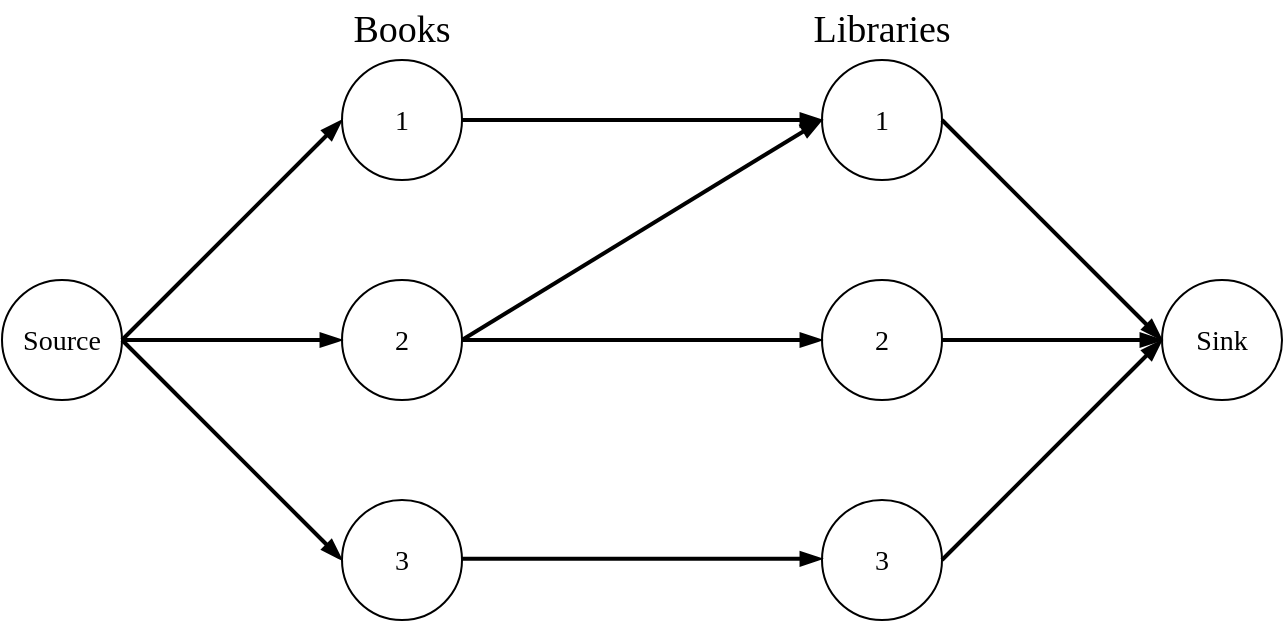 <mxfile version="21.6.8" type="device" pages="2">
  <diagram name="Page-1" id="hwzFVTMM_uJyrM2o6dDl">
    <mxGraphModel dx="954" dy="663" grid="1" gridSize="10" guides="1" tooltips="1" connect="1" arrows="1" fold="1" page="1" pageScale="1" pageWidth="827" pageHeight="1169" math="0" shadow="0">
      <root>
        <mxCell id="0" />
        <mxCell id="1" parent="0" />
        <mxCell id="5lNyU3bvKGKunm4f6TeE-1" value="" style="ellipse;whiteSpace=wrap;html=1;aspect=fixed;" parent="1" vertex="1">
          <mxGeometry x="290" y="270" width="60" height="60" as="geometry" />
        </mxCell>
        <mxCell id="5lNyU3bvKGKunm4f6TeE-2" value="" style="ellipse;whiteSpace=wrap;html=1;aspect=fixed;" parent="1" vertex="1">
          <mxGeometry x="290" y="380" width="60" height="60" as="geometry" />
        </mxCell>
        <mxCell id="5lNyU3bvKGKunm4f6TeE-3" value="" style="ellipse;whiteSpace=wrap;html=1;aspect=fixed;" parent="1" vertex="1">
          <mxGeometry x="290" y="490" width="60" height="60" as="geometry" />
        </mxCell>
        <mxCell id="5lNyU3bvKGKunm4f6TeE-4" value="" style="ellipse;whiteSpace=wrap;html=1;aspect=fixed;" parent="1" vertex="1">
          <mxGeometry x="530" y="270" width="60" height="60" as="geometry" />
        </mxCell>
        <mxCell id="5lNyU3bvKGKunm4f6TeE-5" value="" style="ellipse;whiteSpace=wrap;html=1;aspect=fixed;" parent="1" vertex="1">
          <mxGeometry x="530" y="380" width="60" height="60" as="geometry" />
        </mxCell>
        <mxCell id="5lNyU3bvKGKunm4f6TeE-6" value="" style="ellipse;whiteSpace=wrap;html=1;aspect=fixed;" parent="1" vertex="1">
          <mxGeometry x="530" y="490" width="60" height="60" as="geometry" />
        </mxCell>
        <mxCell id="5lNyU3bvKGKunm4f6TeE-7" value="" style="ellipse;whiteSpace=wrap;html=1;aspect=fixed;" parent="1" vertex="1">
          <mxGeometry x="120" y="380" width="60" height="60" as="geometry" />
        </mxCell>
        <mxCell id="5lNyU3bvKGKunm4f6TeE-8" value="" style="ellipse;whiteSpace=wrap;html=1;aspect=fixed;" parent="1" vertex="1">
          <mxGeometry x="700" y="380" width="60" height="60" as="geometry" />
        </mxCell>
        <mxCell id="5lNyU3bvKGKunm4f6TeE-9" value="" style="endArrow=blockThin;html=1;rounded=0;exitX=1;exitY=0.5;exitDx=0;exitDy=0;entryX=0;entryY=0.5;entryDx=0;entryDy=0;endFill=1;strokeWidth=2;" parent="1" source="5lNyU3bvKGKunm4f6TeE-1" target="5lNyU3bvKGKunm4f6TeE-4" edge="1">
          <mxGeometry width="50" height="50" relative="1" as="geometry">
            <mxPoint x="480" y="420" as="sourcePoint" />
            <mxPoint x="530" y="370" as="targetPoint" />
          </mxGeometry>
        </mxCell>
        <mxCell id="5lNyU3bvKGKunm4f6TeE-10" value="" style="endArrow=blockThin;html=1;rounded=0;exitX=1;exitY=0.5;exitDx=0;exitDy=0;endFill=1;strokeWidth=2;" parent="1" source="5lNyU3bvKGKunm4f6TeE-2" edge="1">
          <mxGeometry width="50" height="50" relative="1" as="geometry">
            <mxPoint x="360" y="310" as="sourcePoint" />
            <mxPoint x="530" y="410" as="targetPoint" />
          </mxGeometry>
        </mxCell>
        <mxCell id="5lNyU3bvKGKunm4f6TeE-11" value="" style="endArrow=blockThin;html=1;rounded=0;exitX=1;exitY=0.5;exitDx=0;exitDy=0;endFill=1;strokeWidth=2;" parent="1" edge="1">
          <mxGeometry width="50" height="50" relative="1" as="geometry">
            <mxPoint x="350" y="519.41" as="sourcePoint" />
            <mxPoint x="530" y="519.41" as="targetPoint" />
          </mxGeometry>
        </mxCell>
        <mxCell id="5lNyU3bvKGKunm4f6TeE-12" value="" style="endArrow=blockThin;html=1;rounded=0;exitX=1;exitY=0.5;exitDx=0;exitDy=0;entryX=0;entryY=0.5;entryDx=0;entryDy=0;endFill=1;strokeWidth=2;" parent="1" source="5lNyU3bvKGKunm4f6TeE-2" target="5lNyU3bvKGKunm4f6TeE-4" edge="1">
          <mxGeometry width="50" height="50" relative="1" as="geometry">
            <mxPoint x="480" y="420" as="sourcePoint" />
            <mxPoint x="530" y="370" as="targetPoint" />
          </mxGeometry>
        </mxCell>
        <mxCell id="5lNyU3bvKGKunm4f6TeE-13" value="" style="endArrow=none;html=1;rounded=0;exitX=0;exitY=0.5;exitDx=0;exitDy=0;entryX=1;entryY=0.5;entryDx=0;entryDy=0;startArrow=blockThin;startFill=1;strokeWidth=2;" parent="1" source="5lNyU3bvKGKunm4f6TeE-8" target="5lNyU3bvKGKunm4f6TeE-4" edge="1">
          <mxGeometry width="50" height="50" relative="1" as="geometry">
            <mxPoint x="360" y="530" as="sourcePoint" />
            <mxPoint x="540" y="310" as="targetPoint" />
          </mxGeometry>
        </mxCell>
        <mxCell id="5lNyU3bvKGKunm4f6TeE-14" value="" style="endArrow=blockThin;html=1;rounded=0;entryX=0;entryY=0.5;entryDx=0;entryDy=0;exitX=1;exitY=0.5;exitDx=0;exitDy=0;endFill=1;strokeWidth=2;" parent="1" source="5lNyU3bvKGKunm4f6TeE-5" target="5lNyU3bvKGKunm4f6TeE-8" edge="1">
          <mxGeometry width="50" height="50" relative="1" as="geometry">
            <mxPoint x="480" y="420" as="sourcePoint" />
            <mxPoint x="530" y="370" as="targetPoint" />
          </mxGeometry>
        </mxCell>
        <mxCell id="5lNyU3bvKGKunm4f6TeE-15" value="" style="endArrow=blockThin;html=1;rounded=0;entryX=0;entryY=0.5;entryDx=0;entryDy=0;exitX=1;exitY=0.5;exitDx=0;exitDy=0;endFill=1;strokeWidth=2;" parent="1" source="5lNyU3bvKGKunm4f6TeE-6" target="5lNyU3bvKGKunm4f6TeE-8" edge="1">
          <mxGeometry width="50" height="50" relative="1" as="geometry">
            <mxPoint x="480" y="420" as="sourcePoint" />
            <mxPoint x="530" y="370" as="targetPoint" />
          </mxGeometry>
        </mxCell>
        <mxCell id="5lNyU3bvKGKunm4f6TeE-16" value="" style="endArrow=blockThin;html=1;rounded=0;entryX=0;entryY=0.5;entryDx=0;entryDy=0;exitX=1;exitY=0.5;exitDx=0;exitDy=0;endFill=1;strokeWidth=2;" parent="1" source="5lNyU3bvKGKunm4f6TeE-7" target="5lNyU3bvKGKunm4f6TeE-1" edge="1">
          <mxGeometry width="50" height="50" relative="1" as="geometry">
            <mxPoint x="480" y="420" as="sourcePoint" />
            <mxPoint x="530" y="370" as="targetPoint" />
          </mxGeometry>
        </mxCell>
        <mxCell id="5lNyU3bvKGKunm4f6TeE-17" value="" style="endArrow=blockThin;html=1;rounded=0;entryX=0;entryY=0.5;entryDx=0;entryDy=0;exitX=1;exitY=0.5;exitDx=0;exitDy=0;endFill=1;strokeWidth=2;" parent="1" source="5lNyU3bvKGKunm4f6TeE-7" target="5lNyU3bvKGKunm4f6TeE-2" edge="1">
          <mxGeometry width="50" height="50" relative="1" as="geometry">
            <mxPoint x="190" y="420" as="sourcePoint" />
            <mxPoint x="300" y="310" as="targetPoint" />
          </mxGeometry>
        </mxCell>
        <mxCell id="5lNyU3bvKGKunm4f6TeE-18" value="" style="endArrow=blockThin;html=1;rounded=0;entryX=0;entryY=0.5;entryDx=0;entryDy=0;exitX=1;exitY=0.5;exitDx=0;exitDy=0;endFill=1;strokeWidth=2;" parent="1" source="5lNyU3bvKGKunm4f6TeE-7" target="5lNyU3bvKGKunm4f6TeE-3" edge="1">
          <mxGeometry width="50" height="50" relative="1" as="geometry">
            <mxPoint x="190" y="420" as="sourcePoint" />
            <mxPoint x="300" y="420" as="targetPoint" />
          </mxGeometry>
        </mxCell>
        <mxCell id="5lNyU3bvKGKunm4f6TeE-19" value="&lt;font face=&quot;Linux Libertine&quot; style=&quot;font-size: 19px;&quot;&gt;Books&lt;/font&gt;" style="text;html=1;strokeColor=none;fillColor=none;align=center;verticalAlign=middle;whiteSpace=wrap;rounded=0;" parent="1" vertex="1">
          <mxGeometry x="290" y="240" width="60" height="30" as="geometry" />
        </mxCell>
        <mxCell id="5lNyU3bvKGKunm4f6TeE-20" value="&lt;font style=&quot;font-size: 19px;&quot; face=&quot;Linux Libertine&quot;&gt;Libraries&lt;/font&gt;" style="text;html=1;strokeColor=none;fillColor=none;align=center;verticalAlign=middle;whiteSpace=wrap;rounded=0;" parent="1" vertex="1">
          <mxGeometry x="530" y="240" width="60" height="30" as="geometry" />
        </mxCell>
        <mxCell id="5lNyU3bvKGKunm4f6TeE-21" value="&lt;font style=&quot;font-size: 14px;&quot; face=&quot;Linux Libertine&quot;&gt;1&lt;/font&gt;" style="text;html=1;strokeColor=none;fillColor=none;align=center;verticalAlign=middle;whiteSpace=wrap;rounded=0;" parent="1" vertex="1">
          <mxGeometry x="290" y="286" width="60" height="30" as="geometry" />
        </mxCell>
        <mxCell id="5lNyU3bvKGKunm4f6TeE-22" value="&lt;font style=&quot;font-size: 14px;&quot; face=&quot;Linux Libertine&quot;&gt;2&lt;/font&gt;" style="text;html=1;strokeColor=none;fillColor=none;align=center;verticalAlign=middle;whiteSpace=wrap;rounded=0;" parent="1" vertex="1">
          <mxGeometry x="290" y="396" width="60" height="30" as="geometry" />
        </mxCell>
        <mxCell id="5lNyU3bvKGKunm4f6TeE-23" value="&lt;font style=&quot;font-size: 14px;&quot; face=&quot;Linux Libertine&quot;&gt;3&lt;/font&gt;" style="text;html=1;strokeColor=none;fillColor=none;align=center;verticalAlign=middle;whiteSpace=wrap;rounded=0;" parent="1" vertex="1">
          <mxGeometry x="290" y="506" width="60" height="30" as="geometry" />
        </mxCell>
        <mxCell id="5lNyU3bvKGKunm4f6TeE-24" value="&lt;font style=&quot;font-size: 14px;&quot; face=&quot;Linux Libertine&quot;&gt;1&lt;/font&gt;" style="text;html=1;strokeColor=none;fillColor=none;align=center;verticalAlign=middle;whiteSpace=wrap;rounded=0;" parent="1" vertex="1">
          <mxGeometry x="530" y="286" width="60" height="30" as="geometry" />
        </mxCell>
        <mxCell id="5lNyU3bvKGKunm4f6TeE-25" value="&lt;font style=&quot;font-size: 14px;&quot; face=&quot;Linux Libertine&quot;&gt;2&lt;/font&gt;" style="text;html=1;strokeColor=none;fillColor=none;align=center;verticalAlign=middle;whiteSpace=wrap;rounded=0;" parent="1" vertex="1">
          <mxGeometry x="530" y="396" width="60" height="30" as="geometry" />
        </mxCell>
        <mxCell id="5lNyU3bvKGKunm4f6TeE-26" value="&lt;font style=&quot;font-size: 14px;&quot; face=&quot;Linux Libertine&quot;&gt;3&lt;/font&gt;" style="text;html=1;strokeColor=none;fillColor=none;align=center;verticalAlign=middle;whiteSpace=wrap;rounded=0;" parent="1" vertex="1">
          <mxGeometry x="530" y="506" width="60" height="30" as="geometry" />
        </mxCell>
        <mxCell id="5lNyU3bvKGKunm4f6TeE-27" value="&lt;font style=&quot;font-size: 14px;&quot; face=&quot;Linux Libertine&quot;&gt;Source&lt;/font&gt;" style="text;html=1;strokeColor=none;fillColor=none;align=center;verticalAlign=middle;whiteSpace=wrap;rounded=0;" parent="1" vertex="1">
          <mxGeometry x="120" y="396" width="60" height="30" as="geometry" />
        </mxCell>
        <mxCell id="5lNyU3bvKGKunm4f6TeE-28" value="&lt;font style=&quot;font-size: 14px;&quot; face=&quot;Linux Libertine&quot;&gt;Sink&lt;/font&gt;" style="text;html=1;strokeColor=none;fillColor=none;align=center;verticalAlign=middle;whiteSpace=wrap;rounded=0;" parent="1" vertex="1">
          <mxGeometry x="700" y="396" width="60" height="30" as="geometry" />
        </mxCell>
      </root>
    </mxGraphModel>
  </diagram>
  <diagram id="dM_vHxrlu6P0rVz3yV7o" name="Page-2">
    <mxGraphModel dx="954" dy="663" grid="1" gridSize="10" guides="1" tooltips="1" connect="1" arrows="1" fold="1" page="1" pageScale="1" pageWidth="1169" pageHeight="827" background="#FAFAFA" math="0" shadow="0">
      <root>
        <mxCell id="0" />
        <mxCell id="1" parent="0" />
        <mxCell id="pGKGq6iUCiRUjQRW9-KD-1" value="" style="ellipse;whiteSpace=wrap;html=1;aspect=fixed;" parent="1" vertex="1">
          <mxGeometry x="350" y="320" width="60" height="60" as="geometry" />
        </mxCell>
        <mxCell id="pGKGq6iUCiRUjQRW9-KD-2" value="" style="ellipse;whiteSpace=wrap;html=1;aspect=fixed;" parent="1" vertex="1">
          <mxGeometry x="350" y="430" width="60" height="60" as="geometry" />
        </mxCell>
        <mxCell id="pGKGq6iUCiRUjQRW9-KD-3" value="" style="ellipse;whiteSpace=wrap;html=1;aspect=fixed;" parent="1" vertex="1">
          <mxGeometry x="350" y="540" width="60" height="60" as="geometry" />
        </mxCell>
        <mxCell id="pGKGq6iUCiRUjQRW9-KD-5" value="" style="ellipse;whiteSpace=wrap;html=1;aspect=fixed;" parent="1" vertex="1">
          <mxGeometry x="590" y="320" width="60" height="60" as="geometry" />
        </mxCell>
        <mxCell id="pGKGq6iUCiRUjQRW9-KD-6" value="" style="ellipse;whiteSpace=wrap;html=1;aspect=fixed;" parent="1" vertex="1">
          <mxGeometry x="590" y="430" width="60" height="60" as="geometry" />
        </mxCell>
        <mxCell id="pGKGq6iUCiRUjQRW9-KD-7" value="" style="ellipse;whiteSpace=wrap;html=1;aspect=fixed;" parent="1" vertex="1">
          <mxGeometry x="590" y="540" width="60" height="60" as="geometry" />
        </mxCell>
        <mxCell id="pGKGq6iUCiRUjQRW9-KD-8" value="" style="ellipse;whiteSpace=wrap;html=1;aspect=fixed;" parent="1" vertex="1">
          <mxGeometry x="180" y="430" width="60" height="60" as="geometry" />
        </mxCell>
        <mxCell id="pGKGq6iUCiRUjQRW9-KD-9" value="" style="ellipse;whiteSpace=wrap;html=1;aspect=fixed;" parent="1" vertex="1">
          <mxGeometry x="760" y="430" width="60" height="60" as="geometry" />
        </mxCell>
        <mxCell id="pGKGq6iUCiRUjQRW9-KD-10" value="" style="endArrow=blockThin;html=1;rounded=0;exitX=1;exitY=0.5;exitDx=0;exitDy=0;entryX=0;entryY=0.5;entryDx=0;entryDy=0;endFill=1;strokeWidth=2;" parent="1" source="pGKGq6iUCiRUjQRW9-KD-1" target="pGKGq6iUCiRUjQRW9-KD-5" edge="1">
          <mxGeometry width="50" height="50" relative="1" as="geometry">
            <mxPoint x="540" y="470" as="sourcePoint" />
            <mxPoint x="590" y="420" as="targetPoint" />
          </mxGeometry>
        </mxCell>
        <mxCell id="pGKGq6iUCiRUjQRW9-KD-13" value="" style="endArrow=blockThin;html=1;rounded=0;exitX=1;exitY=0.5;exitDx=0;exitDy=0;endFill=1;strokeWidth=2;" parent="1" source="pGKGq6iUCiRUjQRW9-KD-2" edge="1">
          <mxGeometry width="50" height="50" relative="1" as="geometry">
            <mxPoint x="420" y="360" as="sourcePoint" />
            <mxPoint x="590" y="460" as="targetPoint" />
          </mxGeometry>
        </mxCell>
        <mxCell id="pGKGq6iUCiRUjQRW9-KD-14" value="" style="endArrow=blockThin;html=1;rounded=0;exitX=1;exitY=0.5;exitDx=0;exitDy=0;endFill=1;strokeWidth=2;" parent="1" edge="1">
          <mxGeometry width="50" height="50" relative="1" as="geometry">
            <mxPoint x="410" y="569.41" as="sourcePoint" />
            <mxPoint x="590" y="569.41" as="targetPoint" />
          </mxGeometry>
        </mxCell>
        <mxCell id="pGKGq6iUCiRUjQRW9-KD-15" value="" style="endArrow=blockThin;html=1;rounded=0;exitX=1;exitY=0.5;exitDx=0;exitDy=0;entryX=0;entryY=0.5;entryDx=0;entryDy=0;endFill=1;strokeWidth=2;" parent="1" source="pGKGq6iUCiRUjQRW9-KD-2" target="pGKGq6iUCiRUjQRW9-KD-5" edge="1">
          <mxGeometry width="50" height="50" relative="1" as="geometry">
            <mxPoint x="540" y="470" as="sourcePoint" />
            <mxPoint x="590" y="420" as="targetPoint" />
          </mxGeometry>
        </mxCell>
        <mxCell id="pGKGq6iUCiRUjQRW9-KD-16" value="" style="endArrow=none;html=1;rounded=0;exitX=0;exitY=0.5;exitDx=0;exitDy=0;entryX=1;entryY=0.5;entryDx=0;entryDy=0;startArrow=blockThin;startFill=1;strokeWidth=2;" parent="1" source="pGKGq6iUCiRUjQRW9-KD-9" target="pGKGq6iUCiRUjQRW9-KD-5" edge="1">
          <mxGeometry width="50" height="50" relative="1" as="geometry">
            <mxPoint x="420" y="580" as="sourcePoint" />
            <mxPoint x="600" y="360" as="targetPoint" />
          </mxGeometry>
        </mxCell>
        <mxCell id="pGKGq6iUCiRUjQRW9-KD-17" value="" style="endArrow=blockThin;html=1;rounded=0;entryX=0;entryY=0.5;entryDx=0;entryDy=0;exitX=1;exitY=0.5;exitDx=0;exitDy=0;endFill=1;strokeWidth=2;" parent="1" source="pGKGq6iUCiRUjQRW9-KD-6" target="pGKGq6iUCiRUjQRW9-KD-9" edge="1">
          <mxGeometry width="50" height="50" relative="1" as="geometry">
            <mxPoint x="540" y="470" as="sourcePoint" />
            <mxPoint x="590" y="420" as="targetPoint" />
          </mxGeometry>
        </mxCell>
        <mxCell id="pGKGq6iUCiRUjQRW9-KD-18" value="" style="endArrow=blockThin;html=1;rounded=0;entryX=0;entryY=0.5;entryDx=0;entryDy=0;exitX=1;exitY=0.5;exitDx=0;exitDy=0;endFill=1;strokeWidth=2;" parent="1" source="pGKGq6iUCiRUjQRW9-KD-7" target="pGKGq6iUCiRUjQRW9-KD-9" edge="1">
          <mxGeometry width="50" height="50" relative="1" as="geometry">
            <mxPoint x="540" y="470" as="sourcePoint" />
            <mxPoint x="590" y="420" as="targetPoint" />
          </mxGeometry>
        </mxCell>
        <mxCell id="pGKGq6iUCiRUjQRW9-KD-19" value="" style="endArrow=blockThin;html=1;rounded=0;entryX=0;entryY=0.5;entryDx=0;entryDy=0;exitX=1;exitY=0.5;exitDx=0;exitDy=0;endFill=1;strokeWidth=2;" parent="1" source="pGKGq6iUCiRUjQRW9-KD-8" target="pGKGq6iUCiRUjQRW9-KD-1" edge="1">
          <mxGeometry width="50" height="50" relative="1" as="geometry">
            <mxPoint x="540" y="470" as="sourcePoint" />
            <mxPoint x="590" y="420" as="targetPoint" />
          </mxGeometry>
        </mxCell>
        <mxCell id="pGKGq6iUCiRUjQRW9-KD-20" value="" style="endArrow=blockThin;html=1;rounded=0;entryX=0;entryY=0.5;entryDx=0;entryDy=0;exitX=1;exitY=0.5;exitDx=0;exitDy=0;endFill=1;strokeWidth=2;" parent="1" source="pGKGq6iUCiRUjQRW9-KD-8" target="pGKGq6iUCiRUjQRW9-KD-2" edge="1">
          <mxGeometry width="50" height="50" relative="1" as="geometry">
            <mxPoint x="250" y="470" as="sourcePoint" />
            <mxPoint x="360" y="360" as="targetPoint" />
          </mxGeometry>
        </mxCell>
        <mxCell id="pGKGq6iUCiRUjQRW9-KD-21" value="" style="endArrow=blockThin;html=1;rounded=0;entryX=0;entryY=0.5;entryDx=0;entryDy=0;exitX=1;exitY=0.5;exitDx=0;exitDy=0;endFill=1;strokeWidth=2;" parent="1" source="pGKGq6iUCiRUjQRW9-KD-8" target="pGKGq6iUCiRUjQRW9-KD-3" edge="1">
          <mxGeometry width="50" height="50" relative="1" as="geometry">
            <mxPoint x="250" y="470" as="sourcePoint" />
            <mxPoint x="360" y="470" as="targetPoint" />
          </mxGeometry>
        </mxCell>
        <mxCell id="pGKGq6iUCiRUjQRW9-KD-22" value="&lt;font face=&quot;Fira Sans&quot; style=&quot;font-size: 19px;&quot;&gt;Books&lt;/font&gt;" style="text;html=1;strokeColor=none;fillColor=none;align=center;verticalAlign=middle;whiteSpace=wrap;rounded=0;" parent="1" vertex="1">
          <mxGeometry x="350" y="290" width="60" height="30" as="geometry" />
        </mxCell>
        <mxCell id="pGKGq6iUCiRUjQRW9-KD-23" value="&lt;font face=&quot;Fira Sans&quot; style=&quot;font-size: 19px;&quot;&gt;Libraries&lt;/font&gt;" style="text;html=1;strokeColor=none;fillColor=none;align=center;verticalAlign=middle;whiteSpace=wrap;rounded=0;" parent="1" vertex="1">
          <mxGeometry x="590" y="290" width="60" height="30" as="geometry" />
        </mxCell>
        <mxCell id="pGKGq6iUCiRUjQRW9-KD-24" value="&lt;font face=&quot;Fira Sans&quot; style=&quot;font-size: 14px;&quot;&gt;1&lt;/font&gt;" style="text;html=1;strokeColor=none;fillColor=none;align=center;verticalAlign=middle;whiteSpace=wrap;rounded=0;" parent="1" vertex="1">
          <mxGeometry x="350" y="336" width="60" height="30" as="geometry" />
        </mxCell>
        <mxCell id="pGKGq6iUCiRUjQRW9-KD-25" value="&lt;font face=&quot;Fira Sans&quot; style=&quot;font-size: 14px;&quot;&gt;2&lt;/font&gt;" style="text;html=1;strokeColor=none;fillColor=none;align=center;verticalAlign=middle;whiteSpace=wrap;rounded=0;" parent="1" vertex="1">
          <mxGeometry x="350" y="446" width="60" height="30" as="geometry" />
        </mxCell>
        <mxCell id="pGKGq6iUCiRUjQRW9-KD-26" value="&lt;font face=&quot;Fira Sans&quot; style=&quot;font-size: 14px;&quot;&gt;3&lt;/font&gt;" style="text;html=1;strokeColor=none;fillColor=none;align=center;verticalAlign=middle;whiteSpace=wrap;rounded=0;" parent="1" vertex="1">
          <mxGeometry x="350" y="556" width="60" height="30" as="geometry" />
        </mxCell>
        <mxCell id="pGKGq6iUCiRUjQRW9-KD-27" value="&lt;font face=&quot;Fira Sans&quot; style=&quot;font-size: 14px;&quot;&gt;1&lt;/font&gt;" style="text;html=1;strokeColor=none;fillColor=none;align=center;verticalAlign=middle;whiteSpace=wrap;rounded=0;" parent="1" vertex="1">
          <mxGeometry x="590" y="336" width="60" height="30" as="geometry" />
        </mxCell>
        <mxCell id="pGKGq6iUCiRUjQRW9-KD-28" value="&lt;font face=&quot;Fira Sans&quot; style=&quot;font-size: 14px;&quot;&gt;2&lt;/font&gt;" style="text;html=1;strokeColor=none;fillColor=none;align=center;verticalAlign=middle;whiteSpace=wrap;rounded=0;" parent="1" vertex="1">
          <mxGeometry x="590" y="446" width="60" height="30" as="geometry" />
        </mxCell>
        <mxCell id="pGKGq6iUCiRUjQRW9-KD-29" value="&lt;font face=&quot;Fira Sans&quot; style=&quot;font-size: 14px;&quot;&gt;3&lt;/font&gt;" style="text;html=1;strokeColor=none;fillColor=none;align=center;verticalAlign=middle;whiteSpace=wrap;rounded=0;" parent="1" vertex="1">
          <mxGeometry x="590" y="556" width="60" height="30" as="geometry" />
        </mxCell>
        <mxCell id="pGKGq6iUCiRUjQRW9-KD-30" value="&lt;font face=&quot;Fira Sans&quot; style=&quot;font-size: 14px;&quot;&gt;Source&lt;/font&gt;" style="text;html=1;strokeColor=none;fillColor=none;align=center;verticalAlign=middle;whiteSpace=wrap;rounded=0;" parent="1" vertex="1">
          <mxGeometry x="180" y="446" width="60" height="30" as="geometry" />
        </mxCell>
        <mxCell id="pGKGq6iUCiRUjQRW9-KD-31" value="&lt;font face=&quot;Fira Sans&quot; style=&quot;font-size: 14px;&quot;&gt;Sink&lt;/font&gt;" style="text;html=1;strokeColor=none;fillColor=none;align=center;verticalAlign=middle;whiteSpace=wrap;rounded=0;" parent="1" vertex="1">
          <mxGeometry x="760" y="446" width="60" height="30" as="geometry" />
        </mxCell>
      </root>
    </mxGraphModel>
  </diagram>
</mxfile>
